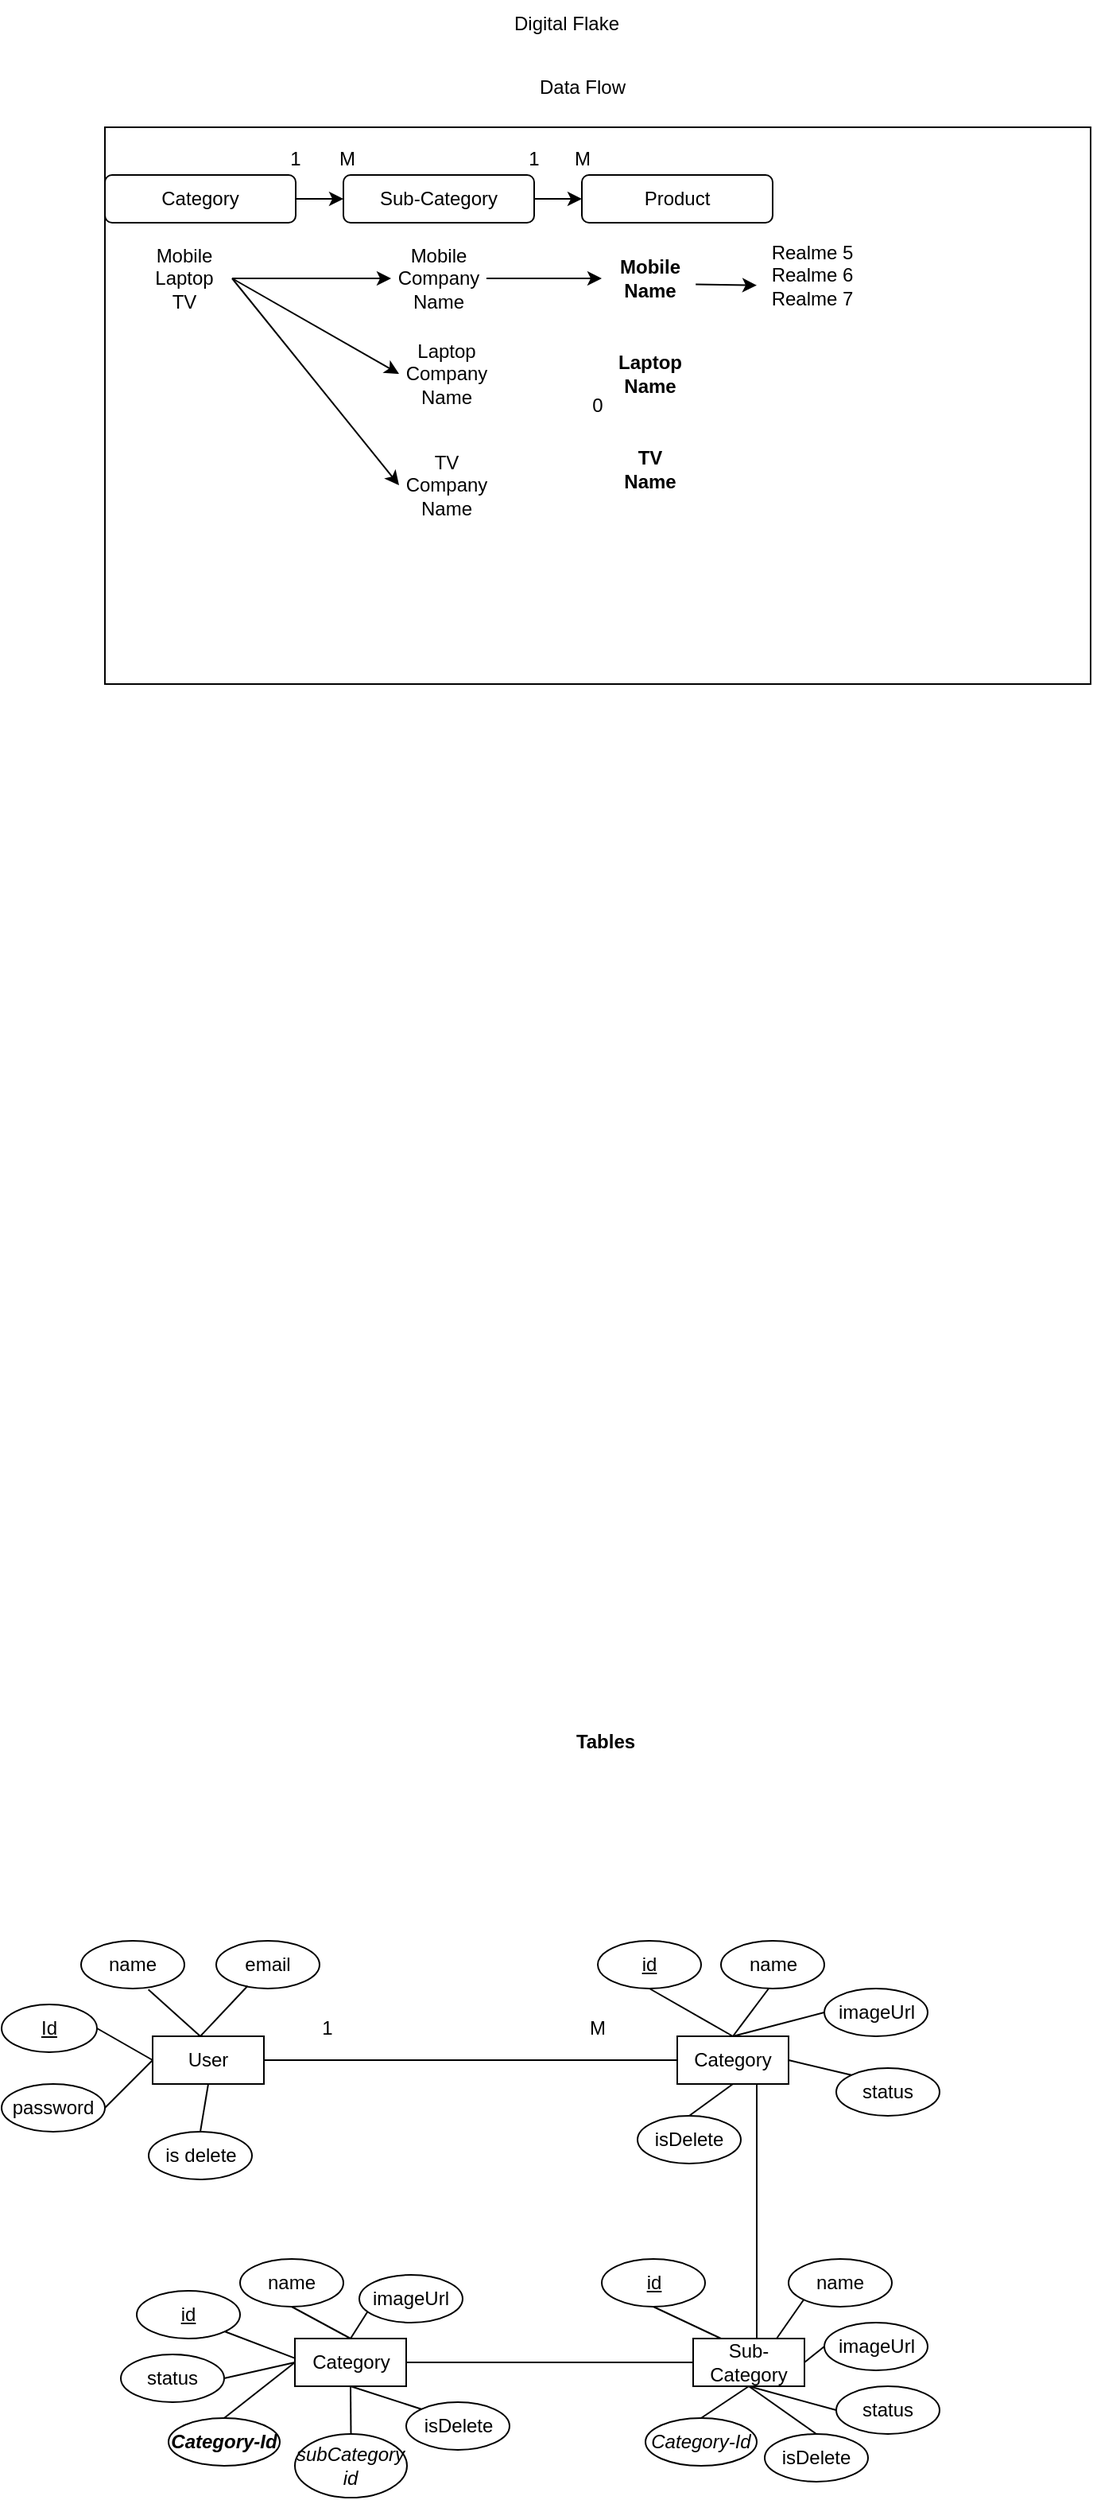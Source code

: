 <mxfile version="24.7.16">
  <diagram name="Page-1" id="6xkhG4br1kvZjHY9Fmh8">
    <mxGraphModel dx="890" dy="477" grid="1" gridSize="10" guides="1" tooltips="1" connect="1" arrows="1" fold="1" page="1" pageScale="1" pageWidth="850" pageHeight="1100" background="none" math="0" shadow="0">
      <root>
        <mxCell id="0" />
        <mxCell id="1" parent="0" />
        <mxCell id="hM7_C1ATVKb0wB14ReLP-1" value="Digital Flake" style="text;html=1;align=center;verticalAlign=middle;resizable=0;points=[];autosize=1;strokeColor=none;fillColor=none;" parent="1" vertex="1">
          <mxGeometry x="335" y="50" width="90" height="30" as="geometry" />
        </mxCell>
        <mxCell id="hM7_C1ATVKb0wB14ReLP-2" value="0" style="rounded=0;whiteSpace=wrap;html=1;" parent="1" vertex="1">
          <mxGeometry x="90" y="130" width="620" height="350" as="geometry" />
        </mxCell>
        <mxCell id="hM7_C1ATVKb0wB14ReLP-3" value="Data Flow" style="text;html=1;align=center;verticalAlign=middle;resizable=0;points=[];autosize=1;strokeColor=none;fillColor=none;" parent="1" vertex="1">
          <mxGeometry x="350" y="90" width="80" height="30" as="geometry" />
        </mxCell>
        <mxCell id="hM7_C1ATVKb0wB14ReLP-9" style="edgeStyle=orthogonalEdgeStyle;rounded=0;orthogonalLoop=1;jettySize=auto;html=1;exitX=1;exitY=0.5;exitDx=0;exitDy=0;entryX=0;entryY=0.5;entryDx=0;entryDy=0;" parent="1" source="hM7_C1ATVKb0wB14ReLP-5" target="hM7_C1ATVKb0wB14ReLP-6" edge="1">
          <mxGeometry relative="1" as="geometry" />
        </mxCell>
        <mxCell id="hM7_C1ATVKb0wB14ReLP-5" value="Category" style="rounded=1;whiteSpace=wrap;html=1;" parent="1" vertex="1">
          <mxGeometry x="90" y="160" width="120" height="30" as="geometry" />
        </mxCell>
        <mxCell id="hM7_C1ATVKb0wB14ReLP-10" style="edgeStyle=orthogonalEdgeStyle;rounded=0;orthogonalLoop=1;jettySize=auto;html=1;exitX=1;exitY=0.5;exitDx=0;exitDy=0;entryX=0;entryY=0.5;entryDx=0;entryDy=0;" parent="1" source="hM7_C1ATVKb0wB14ReLP-6" target="hM7_C1ATVKb0wB14ReLP-7" edge="1">
          <mxGeometry relative="1" as="geometry" />
        </mxCell>
        <mxCell id="hM7_C1ATVKb0wB14ReLP-6" value="Sub-Category" style="rounded=1;whiteSpace=wrap;html=1;" parent="1" vertex="1">
          <mxGeometry x="240" y="160" width="120" height="30" as="geometry" />
        </mxCell>
        <mxCell id="hM7_C1ATVKb0wB14ReLP-7" value="Product" style="rounded=1;whiteSpace=wrap;html=1;" parent="1" vertex="1">
          <mxGeometry x="390" y="160" width="120" height="30" as="geometry" />
        </mxCell>
        <mxCell id="hM7_C1ATVKb0wB14ReLP-14" value="1" style="text;html=1;align=center;verticalAlign=middle;whiteSpace=wrap;rounded=0;" parent="1" vertex="1">
          <mxGeometry x="200" y="140" width="20" height="20" as="geometry" />
        </mxCell>
        <mxCell id="hM7_C1ATVKb0wB14ReLP-15" value="M" style="text;html=1;align=center;verticalAlign=middle;whiteSpace=wrap;rounded=0;" parent="1" vertex="1">
          <mxGeometry x="230" y="140" width="25" height="20" as="geometry" />
        </mxCell>
        <mxCell id="hM7_C1ATVKb0wB14ReLP-16" value="1" style="text;html=1;align=center;verticalAlign=middle;whiteSpace=wrap;rounded=0;" parent="1" vertex="1">
          <mxGeometry x="350" y="140" width="20" height="20" as="geometry" />
        </mxCell>
        <mxCell id="hM7_C1ATVKb0wB14ReLP-17" value="M" style="text;html=1;align=center;verticalAlign=middle;whiteSpace=wrap;rounded=0;" parent="1" vertex="1">
          <mxGeometry x="377.5" y="140" width="25" height="20" as="geometry" />
        </mxCell>
        <mxCell id="hM7_C1ATVKb0wB14ReLP-20" style="edgeStyle=orthogonalEdgeStyle;rounded=0;orthogonalLoop=1;jettySize=auto;html=1;" parent="1" source="hM7_C1ATVKb0wB14ReLP-18" target="hM7_C1ATVKb0wB14ReLP-19" edge="1">
          <mxGeometry relative="1" as="geometry" />
        </mxCell>
        <mxCell id="hM7_C1ATVKb0wB14ReLP-18" value="Mobile&lt;br&gt;Laptop&lt;br&gt;TV" style="text;html=1;align=center;verticalAlign=middle;whiteSpace=wrap;rounded=0;" parent="1" vertex="1">
          <mxGeometry x="110" y="200" width="60" height="50" as="geometry" />
        </mxCell>
        <mxCell id="hM7_C1ATVKb0wB14ReLP-22" style="edgeStyle=orthogonalEdgeStyle;rounded=0;orthogonalLoop=1;jettySize=auto;html=1;entryX=0;entryY=0.5;entryDx=0;entryDy=0;" parent="1" source="hM7_C1ATVKb0wB14ReLP-19" target="hM7_C1ATVKb0wB14ReLP-21" edge="1">
          <mxGeometry relative="1" as="geometry" />
        </mxCell>
        <mxCell id="hM7_C1ATVKb0wB14ReLP-19" value="Mobile Company Name" style="text;html=1;align=center;verticalAlign=middle;whiteSpace=wrap;rounded=0;" parent="1" vertex="1">
          <mxGeometry x="270" y="200" width="60" height="50" as="geometry" />
        </mxCell>
        <mxCell id="hM7_C1ATVKb0wB14ReLP-21" value="Mobile Name" style="text;html=1;align=center;verticalAlign=middle;whiteSpace=wrap;rounded=0;fontStyle=1" parent="1" vertex="1">
          <mxGeometry x="402.5" y="200" width="60" height="50" as="geometry" />
        </mxCell>
        <mxCell id="hM7_C1ATVKb0wB14ReLP-23" value="Laptop&lt;div&gt;Company Name&lt;/div&gt;" style="text;html=1;align=center;verticalAlign=middle;whiteSpace=wrap;rounded=0;" parent="1" vertex="1">
          <mxGeometry x="275" y="260" width="60" height="50" as="geometry" />
        </mxCell>
        <mxCell id="hM7_C1ATVKb0wB14ReLP-24" value="TV&lt;div&gt;Company Name&lt;/div&gt;" style="text;html=1;align=center;verticalAlign=middle;whiteSpace=wrap;rounded=0;" parent="1" vertex="1">
          <mxGeometry x="275" y="330" width="60" height="50" as="geometry" />
        </mxCell>
        <mxCell id="hM7_C1ATVKb0wB14ReLP-25" value="Laptop Name" style="text;html=1;align=center;verticalAlign=middle;whiteSpace=wrap;rounded=0;fontStyle=1" parent="1" vertex="1">
          <mxGeometry x="402.5" y="260" width="60" height="50" as="geometry" />
        </mxCell>
        <mxCell id="hM7_C1ATVKb0wB14ReLP-26" value="&lt;span style=&quot;background-color: initial;&quot;&gt;TV&lt;/span&gt;&lt;div&gt;&lt;span style=&quot;background-color: initial;&quot;&gt;Name&lt;/span&gt;&lt;/div&gt;" style="text;html=1;align=center;verticalAlign=middle;whiteSpace=wrap;rounded=0;fontStyle=1" parent="1" vertex="1">
          <mxGeometry x="402.5" y="320" width="60" height="50" as="geometry" />
        </mxCell>
        <mxCell id="hM7_C1ATVKb0wB14ReLP-28" value="" style="endArrow=classic;html=1;rounded=0;exitX=1;exitY=0.5;exitDx=0;exitDy=0;entryX=0;entryY=0.5;entryDx=0;entryDy=0;" parent="1" source="hM7_C1ATVKb0wB14ReLP-18" target="hM7_C1ATVKb0wB14ReLP-23" edge="1">
          <mxGeometry width="50" height="50" relative="1" as="geometry">
            <mxPoint x="370" y="360" as="sourcePoint" />
            <mxPoint x="420" y="310" as="targetPoint" />
          </mxGeometry>
        </mxCell>
        <mxCell id="hM7_C1ATVKb0wB14ReLP-29" value="" style="endArrow=classic;html=1;rounded=0;exitX=1;exitY=0.5;exitDx=0;exitDy=0;entryX=0;entryY=0.5;entryDx=0;entryDy=0;" parent="1" source="hM7_C1ATVKb0wB14ReLP-18" target="hM7_C1ATVKb0wB14ReLP-24" edge="1">
          <mxGeometry width="50" height="50" relative="1" as="geometry">
            <mxPoint x="180" y="235" as="sourcePoint" />
            <mxPoint x="285" y="295" as="targetPoint" />
          </mxGeometry>
        </mxCell>
        <mxCell id="hM7_C1ATVKb0wB14ReLP-30" value="Realme 5&lt;div&gt;Realme 6&lt;/div&gt;&lt;div&gt;Realme 7&lt;/div&gt;&lt;div&gt;&lt;br&gt;&lt;/div&gt;" style="text;html=1;align=center;verticalAlign=middle;whiteSpace=wrap;rounded=0;" parent="1" vertex="1">
          <mxGeometry x="500" y="210" width="70" height="40" as="geometry" />
        </mxCell>
        <mxCell id="hM7_C1ATVKb0wB14ReLP-40" value="" style="endArrow=classic;html=1;rounded=0;exitX=0.985;exitY=0.574;exitDx=0;exitDy=0;exitPerimeter=0;" parent="1" source="hM7_C1ATVKb0wB14ReLP-21" target="hM7_C1ATVKb0wB14ReLP-30" edge="1">
          <mxGeometry width="50" height="50" relative="1" as="geometry">
            <mxPoint x="460" y="350" as="sourcePoint" />
            <mxPoint x="510" y="300" as="targetPoint" />
          </mxGeometry>
        </mxCell>
        <mxCell id="hM7_C1ATVKb0wB14ReLP-66" value="Tables" style="text;html=1;align=center;verticalAlign=middle;whiteSpace=wrap;rounded=0;fontStyle=1" parent="1" vertex="1">
          <mxGeometry x="360" y="1130" width="90" height="30" as="geometry" />
        </mxCell>
        <mxCell id="hM7_C1ATVKb0wB14ReLP-68" value="User" style="rounded=0;whiteSpace=wrap;html=1;" parent="1" vertex="1">
          <mxGeometry x="120" y="1330" width="70" height="30" as="geometry" />
        </mxCell>
        <mxCell id="hM7_C1ATVKb0wB14ReLP-69" value="Id" style="ellipse;whiteSpace=wrap;html=1;fontStyle=4" parent="1" vertex="1">
          <mxGeometry x="25" y="1310" width="60" height="30" as="geometry" />
        </mxCell>
        <mxCell id="hM7_C1ATVKb0wB14ReLP-70" value="name" style="ellipse;whiteSpace=wrap;html=1;" parent="1" vertex="1">
          <mxGeometry x="75" y="1270" width="65" height="30" as="geometry" />
        </mxCell>
        <mxCell id="hM7_C1ATVKb0wB14ReLP-71" value="email" style="ellipse;whiteSpace=wrap;html=1;" parent="1" vertex="1">
          <mxGeometry x="160" y="1270" width="65" height="30" as="geometry" />
        </mxCell>
        <mxCell id="hM7_C1ATVKb0wB14ReLP-72" value="password" style="ellipse;whiteSpace=wrap;html=1;" parent="1" vertex="1">
          <mxGeometry x="25" y="1360" width="65" height="30" as="geometry" />
        </mxCell>
        <mxCell id="hM7_C1ATVKb0wB14ReLP-73" value="is delete" style="ellipse;whiteSpace=wrap;html=1;" parent="1" vertex="1">
          <mxGeometry x="117.5" y="1390" width="65" height="30" as="geometry" />
        </mxCell>
        <mxCell id="hM7_C1ATVKb0wB14ReLP-77" value="" style="endArrow=none;html=1;rounded=0;exitX=0.5;exitY=0;exitDx=0;exitDy=0;entryX=0.5;entryY=1;entryDx=0;entryDy=0;" parent="1" source="hM7_C1ATVKb0wB14ReLP-73" target="hM7_C1ATVKb0wB14ReLP-68" edge="1">
          <mxGeometry width="50" height="50" relative="1" as="geometry">
            <mxPoint x="350" y="1460" as="sourcePoint" />
            <mxPoint x="400" y="1410" as="targetPoint" />
          </mxGeometry>
        </mxCell>
        <mxCell id="hM7_C1ATVKb0wB14ReLP-78" value="" style="endArrow=none;html=1;rounded=0;exitX=1;exitY=0.5;exitDx=0;exitDy=0;entryX=0;entryY=0.5;entryDx=0;entryDy=0;" parent="1" source="hM7_C1ATVKb0wB14ReLP-72" target="hM7_C1ATVKb0wB14ReLP-68" edge="1">
          <mxGeometry width="50" height="50" relative="1" as="geometry">
            <mxPoint x="160" y="1400" as="sourcePoint" />
            <mxPoint x="165" y="1370" as="targetPoint" />
          </mxGeometry>
        </mxCell>
        <mxCell id="hM7_C1ATVKb0wB14ReLP-79" value="" style="endArrow=none;html=1;rounded=0;exitX=0;exitY=0.5;exitDx=0;exitDy=0;entryX=1;entryY=0.5;entryDx=0;entryDy=0;" parent="1" source="hM7_C1ATVKb0wB14ReLP-68" target="hM7_C1ATVKb0wB14ReLP-69" edge="1">
          <mxGeometry width="50" height="50" relative="1" as="geometry">
            <mxPoint x="170" y="1410" as="sourcePoint" />
            <mxPoint x="175" y="1380" as="targetPoint" />
          </mxGeometry>
        </mxCell>
        <mxCell id="hM7_C1ATVKb0wB14ReLP-80" value="" style="endArrow=none;html=1;rounded=0;entryX=0.651;entryY=1.022;entryDx=0;entryDy=0;entryPerimeter=0;" parent="1" target="hM7_C1ATVKb0wB14ReLP-70" edge="1">
          <mxGeometry width="50" height="50" relative="1" as="geometry">
            <mxPoint x="150" y="1330" as="sourcePoint" />
            <mxPoint x="185" y="1390" as="targetPoint" />
          </mxGeometry>
        </mxCell>
        <mxCell id="hM7_C1ATVKb0wB14ReLP-81" value="" style="endArrow=none;html=1;rounded=0;entryX=0.304;entryY=0.946;entryDx=0;entryDy=0;entryPerimeter=0;" parent="1" target="hM7_C1ATVKb0wB14ReLP-71" edge="1">
          <mxGeometry width="50" height="50" relative="1" as="geometry">
            <mxPoint x="150" y="1330" as="sourcePoint" />
            <mxPoint x="195" y="1400" as="targetPoint" />
          </mxGeometry>
        </mxCell>
        <mxCell id="hM7_C1ATVKb0wB14ReLP-83" value="" style="endArrow=none;html=1;rounded=0;entryX=1;entryY=0.5;entryDx=0;entryDy=0;" parent="1" target="hM7_C1ATVKb0wB14ReLP-68" edge="1">
          <mxGeometry width="50" height="50" relative="1" as="geometry">
            <mxPoint x="450" y="1345" as="sourcePoint" />
            <mxPoint x="205" y="1410" as="targetPoint" />
          </mxGeometry>
        </mxCell>
        <mxCell id="hM7_C1ATVKb0wB14ReLP-84" value="Category" style="rounded=0;whiteSpace=wrap;html=1;" parent="1" vertex="1">
          <mxGeometry x="450" y="1330" width="70" height="30" as="geometry" />
        </mxCell>
        <mxCell id="hM7_C1ATVKb0wB14ReLP-86" value="id" style="ellipse;whiteSpace=wrap;html=1;fontStyle=4" parent="1" vertex="1">
          <mxGeometry x="400" y="1270" width="65" height="30" as="geometry" />
        </mxCell>
        <mxCell id="hM7_C1ATVKb0wB14ReLP-87" value="name" style="ellipse;whiteSpace=wrap;html=1;" parent="1" vertex="1">
          <mxGeometry x="477.5" y="1270" width="65" height="30" as="geometry" />
        </mxCell>
        <mxCell id="hM7_C1ATVKb0wB14ReLP-88" value="imageUrl" style="ellipse;whiteSpace=wrap;html=1;" parent="1" vertex="1">
          <mxGeometry x="542.5" y="1300" width="65" height="30" as="geometry" />
        </mxCell>
        <mxCell id="hM7_C1ATVKb0wB14ReLP-90" value="status" style="ellipse;whiteSpace=wrap;html=1;" parent="1" vertex="1">
          <mxGeometry x="550" y="1350" width="65" height="30" as="geometry" />
        </mxCell>
        <mxCell id="hM7_C1ATVKb0wB14ReLP-91" value="isDelete" style="ellipse;whiteSpace=wrap;html=1;" parent="1" vertex="1">
          <mxGeometry x="425" y="1380" width="65" height="30" as="geometry" />
        </mxCell>
        <mxCell id="hM7_C1ATVKb0wB14ReLP-92" value="" style="endArrow=none;html=1;rounded=0;entryX=0.5;entryY=1;entryDx=0;entryDy=0;exitX=0.5;exitY=0;exitDx=0;exitDy=0;" parent="1" source="hM7_C1ATVKb0wB14ReLP-84" target="hM7_C1ATVKb0wB14ReLP-86" edge="1">
          <mxGeometry width="50" height="50" relative="1" as="geometry">
            <mxPoint x="380" y="1310" as="sourcePoint" />
            <mxPoint x="410" y="1278" as="targetPoint" />
          </mxGeometry>
        </mxCell>
        <mxCell id="hM7_C1ATVKb0wB14ReLP-93" value="" style="endArrow=none;html=1;rounded=0;entryX=0.304;entryY=0.946;entryDx=0;entryDy=0;entryPerimeter=0;exitX=0.5;exitY=0;exitDx=0;exitDy=0;" parent="1" source="hM7_C1ATVKb0wB14ReLP-84" edge="1">
          <mxGeometry width="50" height="50" relative="1" as="geometry">
            <mxPoint x="477.5" y="1332" as="sourcePoint" />
            <mxPoint x="507.5" y="1300" as="targetPoint" />
          </mxGeometry>
        </mxCell>
        <mxCell id="hM7_C1ATVKb0wB14ReLP-94" value="" style="endArrow=none;html=1;rounded=0;entryX=0;entryY=0.5;entryDx=0;entryDy=0;exitX=0.5;exitY=0;exitDx=0;exitDy=0;" parent="1" source="hM7_C1ATVKb0wB14ReLP-84" target="hM7_C1ATVKb0wB14ReLP-88" edge="1">
          <mxGeometry width="50" height="50" relative="1" as="geometry">
            <mxPoint x="490" y="1330" as="sourcePoint" />
            <mxPoint x="550" y="1288" as="targetPoint" />
          </mxGeometry>
        </mxCell>
        <mxCell id="hM7_C1ATVKb0wB14ReLP-95" value="" style="endArrow=none;html=1;rounded=0;entryX=0;entryY=0;entryDx=0;entryDy=0;exitX=1;exitY=0.5;exitDx=0;exitDy=0;" parent="1" source="hM7_C1ATVKb0wB14ReLP-84" target="hM7_C1ATVKb0wB14ReLP-90" edge="1">
          <mxGeometry width="50" height="50" relative="1" as="geometry">
            <mxPoint x="400" y="1380" as="sourcePoint" />
            <mxPoint x="430" y="1348" as="targetPoint" />
          </mxGeometry>
        </mxCell>
        <mxCell id="hM7_C1ATVKb0wB14ReLP-96" value="" style="endArrow=none;html=1;rounded=0;entryX=0.5;entryY=1;entryDx=0;entryDy=0;exitX=0.5;exitY=0;exitDx=0;exitDy=0;" parent="1" source="hM7_C1ATVKb0wB14ReLP-91" target="hM7_C1ATVKb0wB14ReLP-84" edge="1">
          <mxGeometry width="50" height="50" relative="1" as="geometry">
            <mxPoint x="490" y="1370" as="sourcePoint" />
            <mxPoint x="520" y="1338" as="targetPoint" />
          </mxGeometry>
        </mxCell>
        <mxCell id="hM7_C1ATVKb0wB14ReLP-97" value="" style="endArrow=none;html=1;rounded=0;entryX=0.75;entryY=1;entryDx=0;entryDy=0;" parent="1" edge="1">
          <mxGeometry width="50" height="50" relative="1" as="geometry">
            <mxPoint x="500" y="1520" as="sourcePoint" />
            <mxPoint x="500" y="1360.0" as="targetPoint" />
          </mxGeometry>
        </mxCell>
        <mxCell id="hM7_C1ATVKb0wB14ReLP-99" value="Sub-Category" style="rounded=0;whiteSpace=wrap;html=1;" parent="1" vertex="1">
          <mxGeometry x="460" y="1520" width="70" height="30" as="geometry" />
        </mxCell>
        <mxCell id="hM7_C1ATVKb0wB14ReLP-100" value="id" style="ellipse;whiteSpace=wrap;html=1;fontStyle=4" parent="1" vertex="1">
          <mxGeometry x="402.5" y="1470" width="65" height="30" as="geometry" />
        </mxCell>
        <mxCell id="hM7_C1ATVKb0wB14ReLP-101" value="name" style="ellipse;whiteSpace=wrap;html=1;" parent="1" vertex="1">
          <mxGeometry x="520" y="1470" width="65" height="30" as="geometry" />
        </mxCell>
        <mxCell id="hM7_C1ATVKb0wB14ReLP-102" value="M" style="text;html=1;align=center;verticalAlign=middle;whiteSpace=wrap;rounded=0;" parent="1" vertex="1">
          <mxGeometry x="370" y="1310" width="60" height="30" as="geometry" />
        </mxCell>
        <mxCell id="hM7_C1ATVKb0wB14ReLP-104" value="1" style="text;html=1;align=center;verticalAlign=middle;whiteSpace=wrap;rounded=0;" parent="1" vertex="1">
          <mxGeometry x="200" y="1310" width="60" height="30" as="geometry" />
        </mxCell>
        <mxCell id="hM7_C1ATVKb0wB14ReLP-105" value="imageUrl" style="ellipse;whiteSpace=wrap;html=1;" parent="1" vertex="1">
          <mxGeometry x="542.5" y="1510" width="65" height="30" as="geometry" />
        </mxCell>
        <mxCell id="hM7_C1ATVKb0wB14ReLP-106" value="status" style="ellipse;whiteSpace=wrap;html=1;" parent="1" vertex="1">
          <mxGeometry x="550" y="1550" width="65" height="30" as="geometry" />
        </mxCell>
        <mxCell id="hM7_C1ATVKb0wB14ReLP-107" value="isDelete" style="ellipse;whiteSpace=wrap;html=1;" parent="1" vertex="1">
          <mxGeometry x="505" y="1580" width="65" height="30" as="geometry" />
        </mxCell>
        <mxCell id="hM7_C1ATVKb0wB14ReLP-108" value="" style="endArrow=none;html=1;rounded=0;entryX=0.5;entryY=1;entryDx=0;entryDy=0;exitX=0.25;exitY=0;exitDx=0;exitDy=0;" parent="1" source="hM7_C1ATVKb0wB14ReLP-99" target="hM7_C1ATVKb0wB14ReLP-100" edge="1">
          <mxGeometry width="50" height="50" relative="1" as="geometry">
            <mxPoint x="436.5" y="1510" as="sourcePoint" />
            <mxPoint x="463.5" y="1490" as="targetPoint" />
          </mxGeometry>
        </mxCell>
        <mxCell id="hM7_C1ATVKb0wB14ReLP-109" value="" style="endArrow=none;html=1;rounded=0;entryX=0;entryY=1;entryDx=0;entryDy=0;exitX=0.75;exitY=0;exitDx=0;exitDy=0;" parent="1" source="hM7_C1ATVKb0wB14ReLP-99" target="hM7_C1ATVKb0wB14ReLP-101" edge="1">
          <mxGeometry width="50" height="50" relative="1" as="geometry">
            <mxPoint x="520" y="1500" as="sourcePoint" />
            <mxPoint x="547" y="1480" as="targetPoint" />
          </mxGeometry>
        </mxCell>
        <mxCell id="hM7_C1ATVKb0wB14ReLP-110" value="" style="endArrow=none;html=1;rounded=0;entryX=0;entryY=0.5;entryDx=0;entryDy=0;exitX=1;exitY=0.5;exitDx=0;exitDy=0;" parent="1" source="hM7_C1ATVKb0wB14ReLP-99" target="hM7_C1ATVKb0wB14ReLP-105" edge="1">
          <mxGeometry width="50" height="50" relative="1" as="geometry">
            <mxPoint x="540" y="1540" as="sourcePoint" />
            <mxPoint x="567" y="1520" as="targetPoint" />
          </mxGeometry>
        </mxCell>
        <mxCell id="hM7_C1ATVKb0wB14ReLP-111" value="" style="endArrow=none;html=1;rounded=0;entryX=0;entryY=0.5;entryDx=0;entryDy=0;exitX=0.5;exitY=1;exitDx=0;exitDy=0;" parent="1" source="hM7_C1ATVKb0wB14ReLP-99" target="hM7_C1ATVKb0wB14ReLP-106" edge="1">
          <mxGeometry width="50" height="50" relative="1" as="geometry">
            <mxPoint x="540" y="1560" as="sourcePoint" />
            <mxPoint x="567" y="1540" as="targetPoint" />
          </mxGeometry>
        </mxCell>
        <mxCell id="hM7_C1ATVKb0wB14ReLP-112" value="" style="endArrow=none;html=1;rounded=0;entryX=0.5;entryY=0;entryDx=0;entryDy=0;exitX=0.5;exitY=1;exitDx=0;exitDy=0;" parent="1" source="hM7_C1ATVKb0wB14ReLP-99" target="hM7_C1ATVKb0wB14ReLP-107" edge="1">
          <mxGeometry width="50" height="50" relative="1" as="geometry">
            <mxPoint x="500" y="1560" as="sourcePoint" />
            <mxPoint x="527" y="1540" as="targetPoint" />
          </mxGeometry>
        </mxCell>
        <mxCell id="hM7_C1ATVKb0wB14ReLP-113" value="&lt;span&gt;&lt;i&gt;Category-Id&lt;/i&gt;&lt;/span&gt;" style="ellipse;whiteSpace=wrap;html=1;fontStyle=0" parent="1" vertex="1">
          <mxGeometry x="430" y="1570" width="70" height="30" as="geometry" />
        </mxCell>
        <mxCell id="hM7_C1ATVKb0wB14ReLP-114" value="" style="endArrow=none;html=1;rounded=0;entryX=0.5;entryY=1;entryDx=0;entryDy=0;exitX=0.5;exitY=0;exitDx=0;exitDy=0;" parent="1" source="hM7_C1ATVKb0wB14ReLP-113" target="hM7_C1ATVKb0wB14ReLP-99" edge="1">
          <mxGeometry width="50" height="50" relative="1" as="geometry">
            <mxPoint x="360" y="1500" as="sourcePoint" />
            <mxPoint x="410" y="1450" as="targetPoint" />
          </mxGeometry>
        </mxCell>
        <mxCell id="hM7_C1ATVKb0wB14ReLP-115" value="" style="endArrow=none;html=1;rounded=0;entryX=0;entryY=0.5;entryDx=0;entryDy=0;" parent="1" target="hM7_C1ATVKb0wB14ReLP-99" edge="1">
          <mxGeometry width="50" height="50" relative="1" as="geometry">
            <mxPoint x="280" y="1535" as="sourcePoint" />
            <mxPoint x="404.67" y="1540.0" as="targetPoint" />
          </mxGeometry>
        </mxCell>
        <mxCell id="hM7_C1ATVKb0wB14ReLP-116" value="Category" style="rounded=0;whiteSpace=wrap;html=1;" parent="1" vertex="1">
          <mxGeometry x="209.5" y="1520" width="70" height="30" as="geometry" />
        </mxCell>
        <mxCell id="hM7_C1ATVKb0wB14ReLP-117" value="id" style="ellipse;whiteSpace=wrap;html=1;fontStyle=4" parent="1" vertex="1">
          <mxGeometry x="110" y="1490" width="65" height="30" as="geometry" />
        </mxCell>
        <mxCell id="hM7_C1ATVKb0wB14ReLP-118" value="name" style="ellipse;whiteSpace=wrap;html=1;" parent="1" vertex="1">
          <mxGeometry x="175" y="1470" width="65" height="30" as="geometry" />
        </mxCell>
        <mxCell id="hM7_C1ATVKb0wB14ReLP-119" value="imageUrl" style="ellipse;whiteSpace=wrap;html=1;" parent="1" vertex="1">
          <mxGeometry x="250" y="1480" width="65" height="30" as="geometry" />
        </mxCell>
        <mxCell id="hM7_C1ATVKb0wB14ReLP-120" value="status" style="ellipse;whiteSpace=wrap;html=1;" parent="1" vertex="1">
          <mxGeometry x="100" y="1530" width="65" height="30" as="geometry" />
        </mxCell>
        <mxCell id="hM7_C1ATVKb0wB14ReLP-121" value="isDelete" style="ellipse;whiteSpace=wrap;html=1;" parent="1" vertex="1">
          <mxGeometry x="279.5" y="1560" width="65" height="30" as="geometry" />
        </mxCell>
        <mxCell id="hM7_C1ATVKb0wB14ReLP-122" value="&lt;span&gt;&lt;span&gt;Category-Id&lt;/span&gt;&lt;/span&gt;" style="ellipse;whiteSpace=wrap;html=1;fontStyle=3" parent="1" vertex="1">
          <mxGeometry x="130" y="1570" width="70" height="30" as="geometry" />
        </mxCell>
        <mxCell id="hM7_C1ATVKb0wB14ReLP-123" value="" style="ellipse;whiteSpace=wrap;html=1;fontStyle=0" parent="1" vertex="1">
          <mxGeometry x="209.5" y="1580" width="70.5" height="40" as="geometry" />
        </mxCell>
        <mxCell id="hM7_C1ATVKb0wB14ReLP-124" value="&lt;i&gt;subCategory id&lt;/i&gt;" style="text;html=1;align=center;verticalAlign=middle;whiteSpace=wrap;rounded=0;" parent="1" vertex="1">
          <mxGeometry x="222" y="1590" width="45" height="20" as="geometry" />
        </mxCell>
        <mxCell id="hM7_C1ATVKb0wB14ReLP-125" value="" style="endArrow=none;html=1;rounded=0;exitX=0.5;exitY=0;exitDx=0;exitDy=0;entryX=0.079;entryY=0.776;entryDx=0;entryDy=0;entryPerimeter=0;" parent="1" source="hM7_C1ATVKb0wB14ReLP-116" target="hM7_C1ATVKb0wB14ReLP-119" edge="1">
          <mxGeometry width="50" height="50" relative="1" as="geometry">
            <mxPoint x="180" y="1530" as="sourcePoint" />
            <mxPoint x="185" y="1500" as="targetPoint" />
          </mxGeometry>
        </mxCell>
        <mxCell id="hM7_C1ATVKb0wB14ReLP-126" value="" style="endArrow=none;html=1;rounded=0;entryX=0.5;entryY=1;entryDx=0;entryDy=0;exitX=0.5;exitY=0;exitDx=0;exitDy=0;" parent="1" source="hM7_C1ATVKb0wB14ReLP-116" target="hM7_C1ATVKb0wB14ReLP-118" edge="1">
          <mxGeometry width="50" height="50" relative="1" as="geometry">
            <mxPoint x="248.61" y="1520" as="sourcePoint" />
            <mxPoint x="200" y="1501.68" as="targetPoint" />
          </mxGeometry>
        </mxCell>
        <mxCell id="hM7_C1ATVKb0wB14ReLP-127" value="" style="endArrow=none;html=1;rounded=0;exitX=1;exitY=1;exitDx=0;exitDy=0;entryX=0.007;entryY=0.419;entryDx=0;entryDy=0;entryPerimeter=0;" parent="1" source="hM7_C1ATVKb0wB14ReLP-117" target="hM7_C1ATVKb0wB14ReLP-116" edge="1">
          <mxGeometry width="50" height="50" relative="1" as="geometry">
            <mxPoint x="180" y="1520" as="sourcePoint" />
            <mxPoint x="185" y="1490" as="targetPoint" />
          </mxGeometry>
        </mxCell>
        <mxCell id="hM7_C1ATVKb0wB14ReLP-128" value="" style="endArrow=none;html=1;rounded=0;exitX=1;exitY=0.5;exitDx=0;exitDy=0;entryX=0;entryY=0.5;entryDx=0;entryDy=0;" parent="1" source="hM7_C1ATVKb0wB14ReLP-120" target="hM7_C1ATVKb0wB14ReLP-116" edge="1">
          <mxGeometry width="50" height="50" relative="1" as="geometry">
            <mxPoint x="180" y="1540" as="sourcePoint" />
            <mxPoint x="185" y="1510" as="targetPoint" />
          </mxGeometry>
        </mxCell>
        <mxCell id="hM7_C1ATVKb0wB14ReLP-129" value="" style="endArrow=none;html=1;rounded=0;exitX=0.5;exitY=0;exitDx=0;exitDy=0;entryX=0;entryY=0.5;entryDx=0;entryDy=0;" parent="1" source="hM7_C1ATVKb0wB14ReLP-122" target="hM7_C1ATVKb0wB14ReLP-116" edge="1">
          <mxGeometry width="50" height="50" relative="1" as="geometry">
            <mxPoint x="190" y="1550" as="sourcePoint" />
            <mxPoint x="195" y="1520" as="targetPoint" />
          </mxGeometry>
        </mxCell>
        <mxCell id="hM7_C1ATVKb0wB14ReLP-130" value="" style="endArrow=none;html=1;rounded=0;exitX=0.5;exitY=0;exitDx=0;exitDy=0;entryX=0.5;entryY=1;entryDx=0;entryDy=0;" parent="1" source="hM7_C1ATVKb0wB14ReLP-123" target="hM7_C1ATVKb0wB14ReLP-116" edge="1">
          <mxGeometry width="50" height="50" relative="1" as="geometry">
            <mxPoint x="220" y="1560" as="sourcePoint" />
            <mxPoint x="225" y="1530" as="targetPoint" />
          </mxGeometry>
        </mxCell>
        <mxCell id="hM7_C1ATVKb0wB14ReLP-131" value="" style="endArrow=none;html=1;rounded=0;exitX=0;exitY=0;exitDx=0;exitDy=0;entryX=0.5;entryY=1;entryDx=0;entryDy=0;" parent="1" source="hM7_C1ATVKb0wB14ReLP-121" target="hM7_C1ATVKb0wB14ReLP-116" edge="1">
          <mxGeometry width="50" height="50" relative="1" as="geometry">
            <mxPoint x="260" y="1560" as="sourcePoint" />
            <mxPoint x="265" y="1530" as="targetPoint" />
          </mxGeometry>
        </mxCell>
      </root>
    </mxGraphModel>
  </diagram>
</mxfile>

